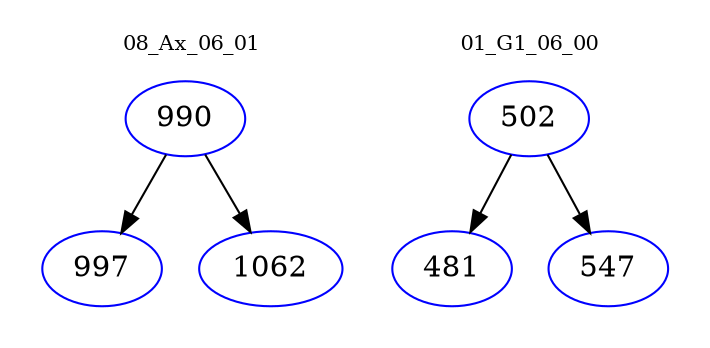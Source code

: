 digraph{
subgraph cluster_0 {
color = white
label = "08_Ax_06_01";
fontsize=10;
T0_990 [label="990", color="blue"]
T0_990 -> T0_997 [color="black"]
T0_997 [label="997", color="blue"]
T0_990 -> T0_1062 [color="black"]
T0_1062 [label="1062", color="blue"]
}
subgraph cluster_1 {
color = white
label = "01_G1_06_00";
fontsize=10;
T1_502 [label="502", color="blue"]
T1_502 -> T1_481 [color="black"]
T1_481 [label="481", color="blue"]
T1_502 -> T1_547 [color="black"]
T1_547 [label="547", color="blue"]
}
}
